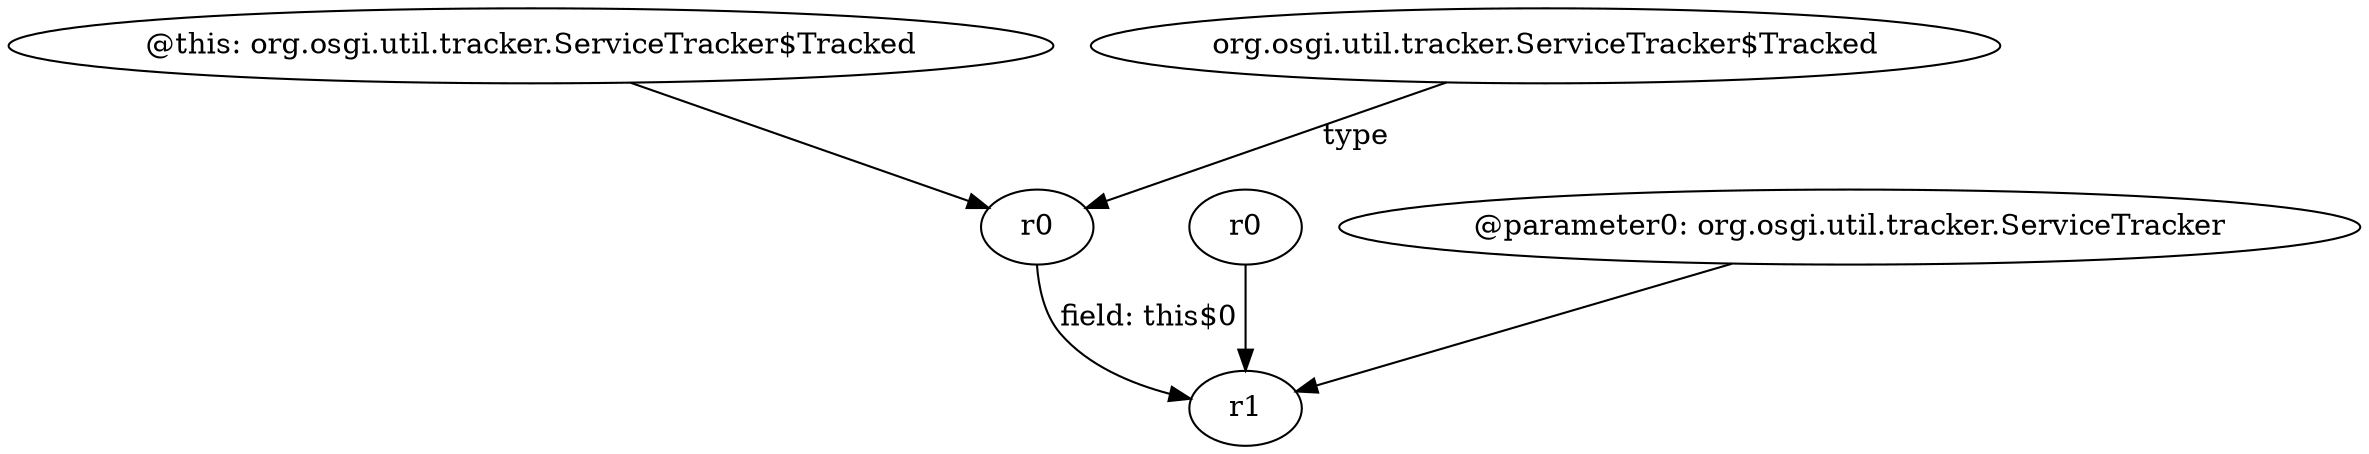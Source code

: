 digraph g {
0[label="@this: org.osgi.util.tracker.ServiceTracker$Tracked"]
1[label="r0"]
0->1[label=""]
2[label="r1"]
1->2[label="field: this$0"]
3[label="r0"]
3->2[label=""]
4[label="@parameter0: org.osgi.util.tracker.ServiceTracker"]
4->2[label=""]
5[label="org.osgi.util.tracker.ServiceTracker$Tracked"]
5->1[label="type"]
}